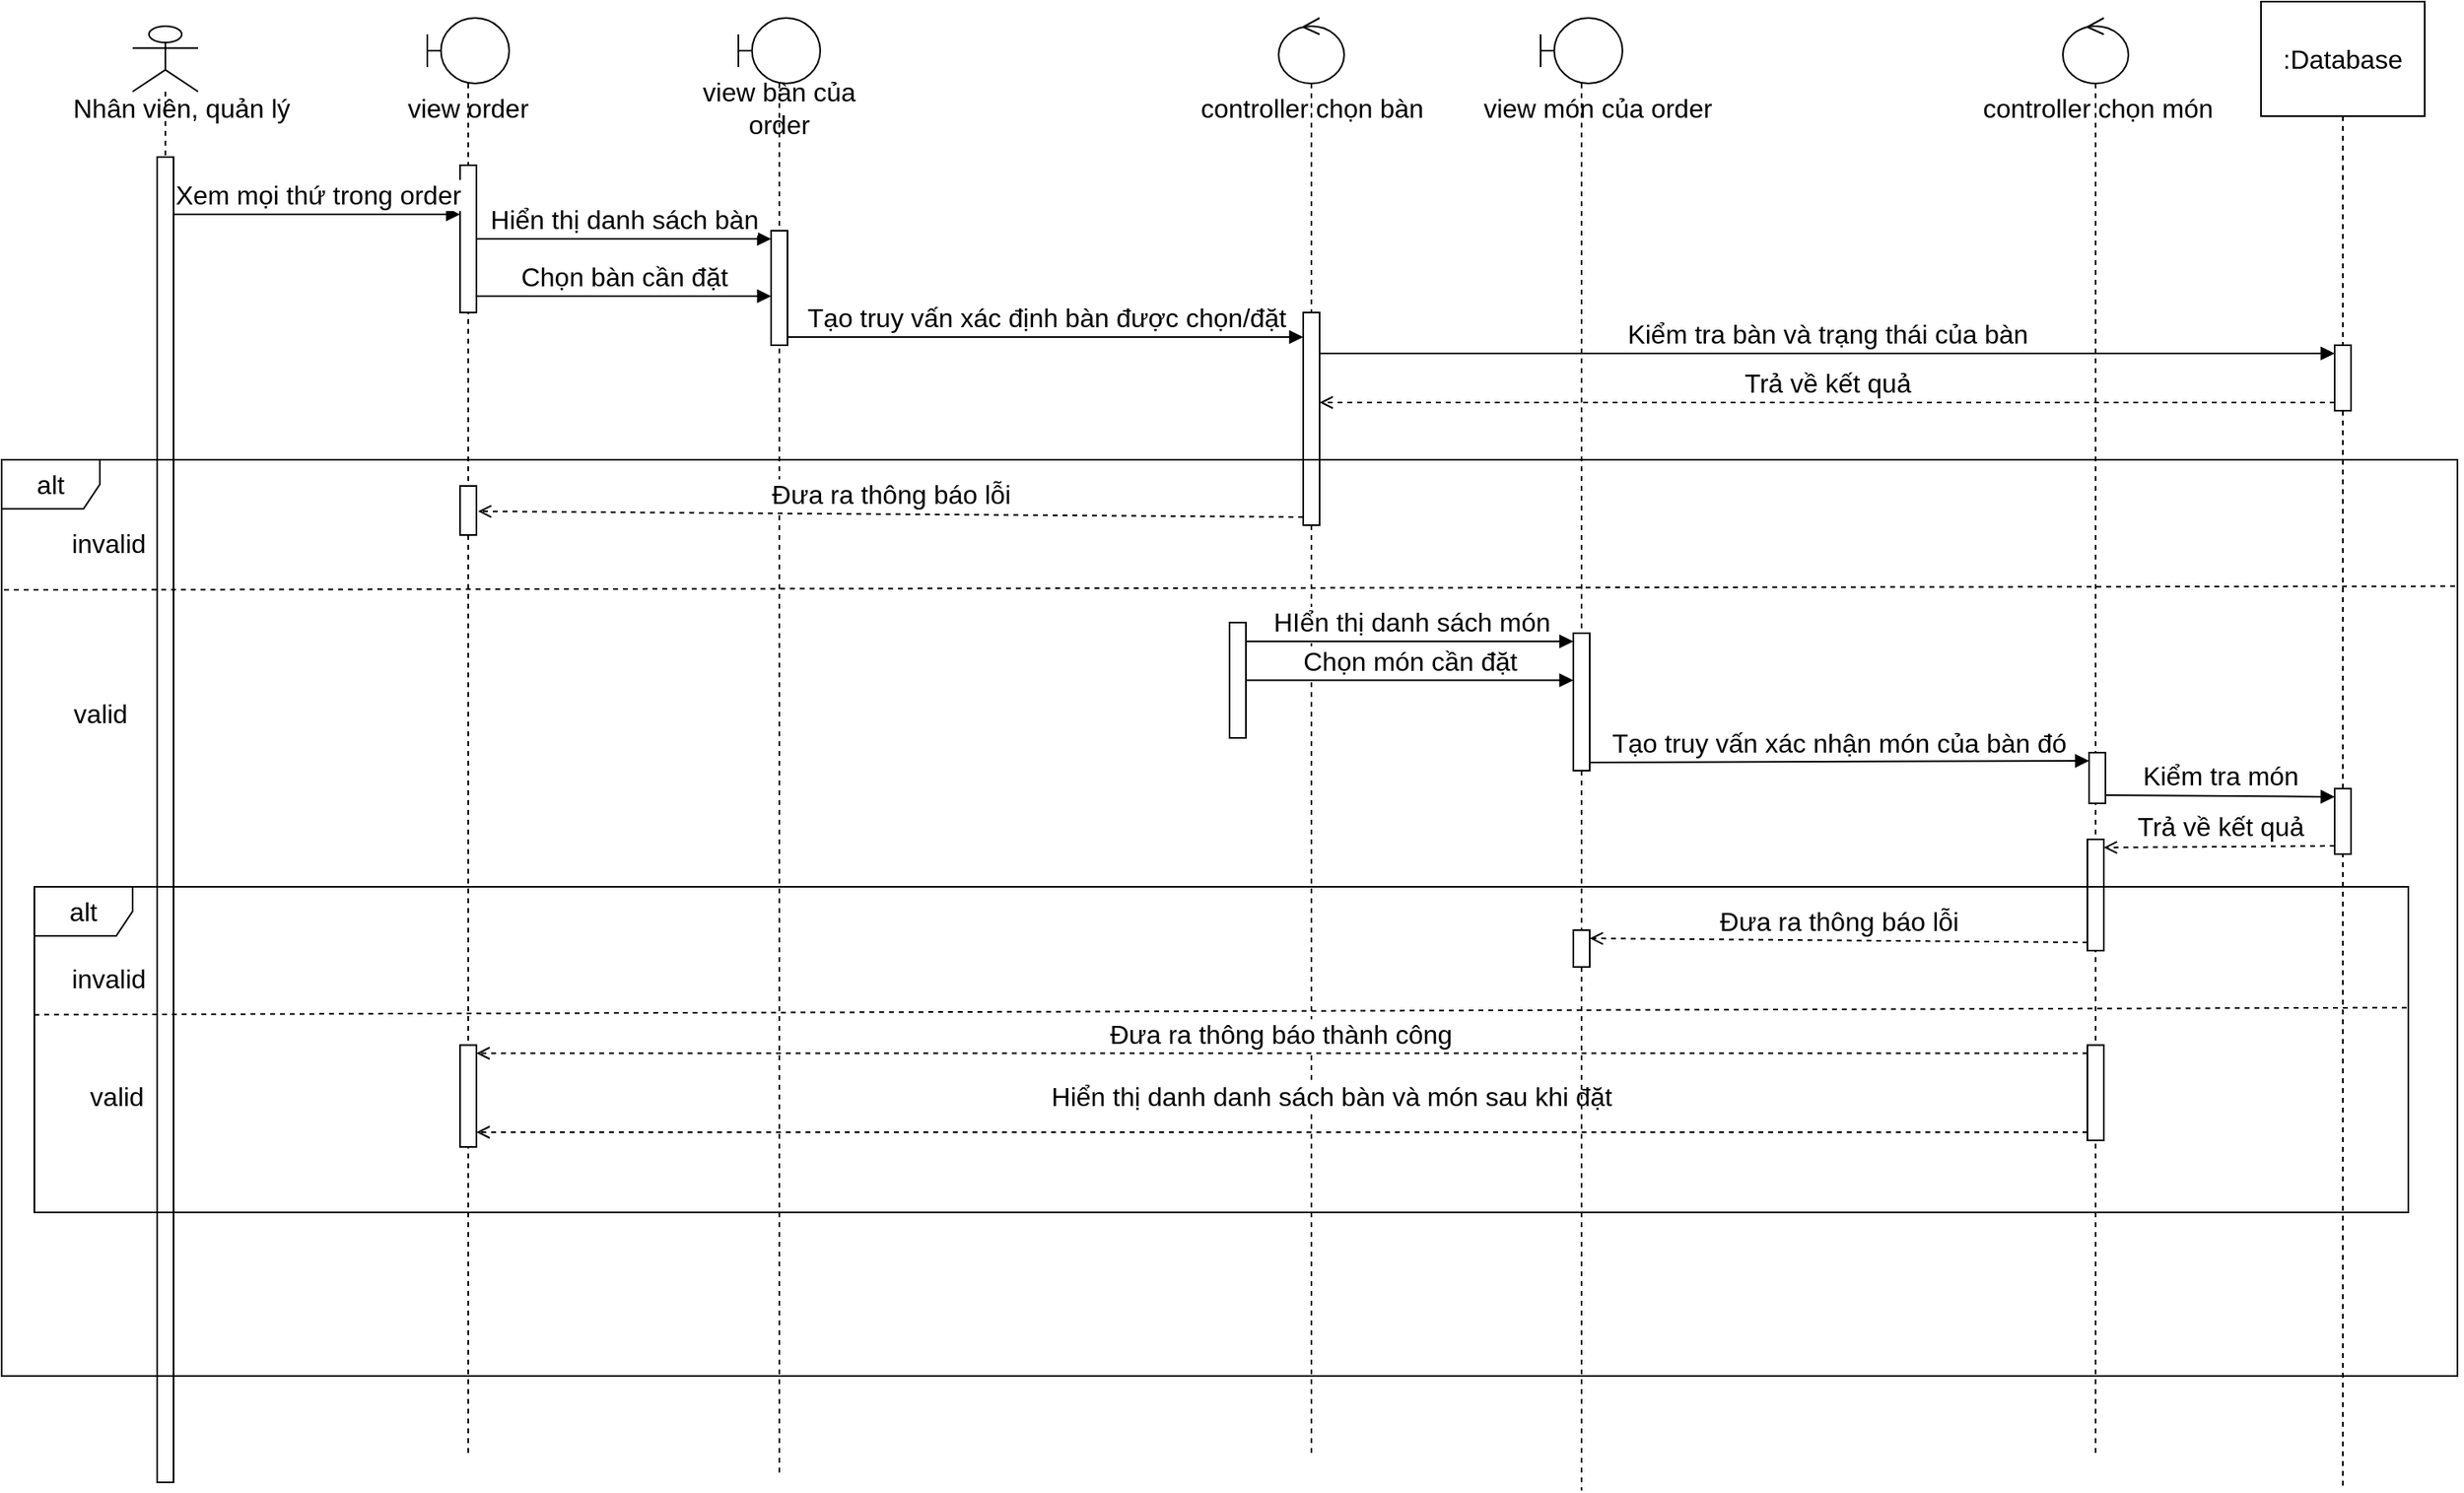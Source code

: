 <mxfile version="22.1.11" type="device" pages="2">
  <diagram name="seq_Quan_Ly_Order" id="Oookx-GotJW0oljgRS5G">
    <mxGraphModel dx="1532" dy="908" grid="1" gridSize="10" guides="1" tooltips="1" connect="1" arrows="1" fold="1" page="1" pageScale="1" pageWidth="827" pageHeight="1169" math="0" shadow="0">
      <root>
        <mxCell id="0" />
        <mxCell id="1" parent="0" />
        <mxCell id="pY9TIWamBwWIattr42y_-1" value="" style="shape=umlLifeline;perimeter=lifelinePerimeter;whiteSpace=wrap;html=1;container=1;dropTarget=0;collapsible=0;recursiveResize=0;outlineConnect=0;portConstraint=eastwest;newEdgeStyle={&quot;curved&quot;:0,&quot;rounded&quot;:0};participant=umlActor;fontSize=16;" parent="1" vertex="1">
          <mxGeometry x="120" y="95" width="40" height="890" as="geometry" />
        </mxCell>
        <mxCell id="pY9TIWamBwWIattr42y_-2" value="" style="html=1;points=[[0,0,0,0,5],[0,1,0,0,-5],[1,0,0,0,5],[1,1,0,0,-5]];perimeter=orthogonalPerimeter;outlineConnect=0;targetShapes=umlLifeline;portConstraint=eastwest;newEdgeStyle={&quot;curved&quot;:0,&quot;rounded&quot;:0};fontSize=16;" parent="pY9TIWamBwWIattr42y_-1" vertex="1">
          <mxGeometry x="15" y="80" width="10" height="810" as="geometry" />
        </mxCell>
        <mxCell id="pY9TIWamBwWIattr42y_-3" value="" style="shape=umlLifeline;perimeter=lifelinePerimeter;whiteSpace=wrap;html=1;container=1;dropTarget=0;collapsible=0;recursiveResize=0;outlineConnect=0;portConstraint=eastwest;newEdgeStyle={&quot;curved&quot;:0,&quot;rounded&quot;:0};participant=umlBoundary;fontSize=16;" parent="1" vertex="1">
          <mxGeometry x="300" y="90" width="50" height="880" as="geometry" />
        </mxCell>
        <mxCell id="pY9TIWamBwWIattr42y_-4" value="" style="html=1;points=[[0,0,0,0,5],[0,1,0,0,-5],[1,0,0,0,5],[1,1,0,0,-5]];perimeter=orthogonalPerimeter;outlineConnect=0;targetShapes=umlLifeline;portConstraint=eastwest;newEdgeStyle={&quot;curved&quot;:0,&quot;rounded&quot;:0};fontSize=16;" parent="pY9TIWamBwWIattr42y_-3" vertex="1">
          <mxGeometry x="20" y="90" width="10" height="90" as="geometry" />
        </mxCell>
        <mxCell id="pY9TIWamBwWIattr42y_-5" value="Nhân viên, quản lý" style="text;html=1;strokeColor=none;fillColor=none;align=center;verticalAlign=middle;whiteSpace=wrap;rounded=0;fontSize=16;" parent="1" vertex="1">
          <mxGeometry x="80" y="130" width="140" height="30" as="geometry" />
        </mxCell>
        <mxCell id="pY9TIWamBwWIattr42y_-6" value="view order" style="text;html=1;strokeColor=none;fillColor=none;align=center;verticalAlign=middle;whiteSpace=wrap;rounded=0;fontSize=16;" parent="1" vertex="1">
          <mxGeometry x="280" y="130" width="90" height="30" as="geometry" />
        </mxCell>
        <mxCell id="pY9TIWamBwWIattr42y_-7" value="" style="shape=umlLifeline;perimeter=lifelinePerimeter;whiteSpace=wrap;html=1;container=1;dropTarget=0;collapsible=0;recursiveResize=0;outlineConnect=0;portConstraint=eastwest;newEdgeStyle={&quot;curved&quot;:0,&quot;rounded&quot;:0};participant=umlBoundary;fontSize=16;" parent="1" vertex="1">
          <mxGeometry x="490" y="90" width="50" height="890" as="geometry" />
        </mxCell>
        <mxCell id="pY9TIWamBwWIattr42y_-8" value="" style="html=1;points=[[0,0,0,0,5],[0,1,0,0,-5],[1,0,0,0,5],[1,1,0,0,-5]];perimeter=orthogonalPerimeter;outlineConnect=0;targetShapes=umlLifeline;portConstraint=eastwest;newEdgeStyle={&quot;curved&quot;:0,&quot;rounded&quot;:0};fontSize=16;" parent="pY9TIWamBwWIattr42y_-7" vertex="1">
          <mxGeometry x="20" y="130" width="10" height="70" as="geometry" />
        </mxCell>
        <mxCell id="pY9TIWamBwWIattr42y_-9" value="view bàn của order" style="text;html=1;strokeColor=none;fillColor=none;align=center;verticalAlign=middle;whiteSpace=wrap;rounded=0;fontSize=16;" parent="1" vertex="1">
          <mxGeometry x="460" y="130" width="110" height="30" as="geometry" />
        </mxCell>
        <mxCell id="pY9TIWamBwWIattr42y_-10" value="Xem mọi thứ trong order" style="html=1;verticalAlign=bottom;endArrow=block;curved=0;rounded=0;fontSize=16;" parent="1" target="pY9TIWamBwWIattr42y_-4" edge="1" source="pY9TIWamBwWIattr42y_-2">
          <mxGeometry width="80" relative="1" as="geometry">
            <mxPoint x="185" y="210" as="sourcePoint" />
            <mxPoint x="320" y="210" as="targetPoint" />
            <Array as="points">
              <mxPoint x="240" y="210" />
            </Array>
          </mxGeometry>
        </mxCell>
        <mxCell id="pY9TIWamBwWIattr42y_-12" value="Hiển thị danh sách bàn" style="html=1;verticalAlign=bottom;endArrow=block;curved=0;rounded=0;entryX=0;entryY=0;entryDx=0;entryDy=5;entryPerimeter=0;fontSize=16;" parent="1" source="pY9TIWamBwWIattr42y_-4" target="pY9TIWamBwWIattr42y_-8" edge="1">
          <mxGeometry width="80" relative="1" as="geometry">
            <mxPoint x="350" y="272" as="sourcePoint" />
            <mxPoint x="490" y="200" as="targetPoint" />
          </mxGeometry>
        </mxCell>
        <mxCell id="pY9TIWamBwWIattr42y_-13" value="Chọn bàn cần đặt" style="html=1;verticalAlign=bottom;endArrow=block;curved=0;rounded=0;fontSize=16;" parent="1" target="pY9TIWamBwWIattr42y_-8" edge="1">
          <mxGeometry width="80" relative="1" as="geometry">
            <mxPoint x="330" y="260" as="sourcePoint" />
            <mxPoint x="530" y="260" as="targetPoint" />
          </mxGeometry>
        </mxCell>
        <mxCell id="pY9TIWamBwWIattr42y_-14" value=":Database&lt;br style=&quot;font-size: 16px;&quot;&gt;" style="shape=umlLifeline;perimeter=lifelinePerimeter;whiteSpace=wrap;html=1;container=1;dropTarget=0;collapsible=0;recursiveResize=0;outlineConnect=0;portConstraint=eastwest;newEdgeStyle={&quot;curved&quot;:0,&quot;rounded&quot;:0};size=70;fontSize=16;" parent="1" vertex="1">
          <mxGeometry x="1420" y="80" width="100" height="910" as="geometry" />
        </mxCell>
        <mxCell id="pY9TIWamBwWIattr42y_-15" value="" style="html=1;points=[[0,0,0,0,5],[0,1,0,0,-5],[1,0,0,0,5],[1,1,0,0,-5]];perimeter=orthogonalPerimeter;outlineConnect=0;targetShapes=umlLifeline;portConstraint=eastwest;newEdgeStyle={&quot;curved&quot;:0,&quot;rounded&quot;:0};fontSize=16;" parent="pY9TIWamBwWIattr42y_-14" vertex="1">
          <mxGeometry x="45" y="481" width="10" height="40" as="geometry" />
        </mxCell>
        <mxCell id="r9vm-ozee4wDa1cbDHnA-6" value="" style="html=1;points=[[0,0,0,0,5],[0,1,0,0,-5],[1,0,0,0,5],[1,1,0,0,-5]];perimeter=orthogonalPerimeter;outlineConnect=0;targetShapes=umlLifeline;portConstraint=eastwest;newEdgeStyle={&quot;curved&quot;:0,&quot;rounded&quot;:0};fontSize=16;" parent="pY9TIWamBwWIattr42y_-14" vertex="1">
          <mxGeometry x="45" y="210" width="10" height="40" as="geometry" />
        </mxCell>
        <mxCell id="pY9TIWamBwWIattr42y_-16" value="" style="shape=umlLifeline;perimeter=lifelinePerimeter;whiteSpace=wrap;html=1;container=1;dropTarget=0;collapsible=0;recursiveResize=0;outlineConnect=0;portConstraint=eastwest;newEdgeStyle={&quot;curved&quot;:0,&quot;rounded&quot;:0};participant=umlControl;fontSize=16;" parent="1" vertex="1">
          <mxGeometry x="820" y="90" width="40" height="880" as="geometry" />
        </mxCell>
        <mxCell id="pY9TIWamBwWIattr42y_-17" value="" style="html=1;points=[[0,0,0,0,5],[0,1,0,0,-5],[1,0,0,0,5],[1,1,0,0,-5]];perimeter=orthogonalPerimeter;outlineConnect=0;targetShapes=umlLifeline;portConstraint=eastwest;newEdgeStyle={&quot;curved&quot;:0,&quot;rounded&quot;:0};fontSize=16;" parent="pY9TIWamBwWIattr42y_-16" vertex="1">
          <mxGeometry x="15" y="180" width="10" height="130" as="geometry" />
        </mxCell>
        <mxCell id="pY9TIWamBwWIattr42y_-18" value="controller chọn bàn" style="text;html=1;align=center;verticalAlign=middle;resizable=0;points=[];autosize=1;strokeColor=none;fillColor=none;fontSize=16;" parent="1" vertex="1">
          <mxGeometry x="760" y="130" width="160" height="30" as="geometry" />
        </mxCell>
        <mxCell id="pY9TIWamBwWIattr42y_-20" value="Tạo truy vấn xác định bàn được chọn/đặt" style="html=1;verticalAlign=bottom;endArrow=block;curved=0;rounded=0;exitX=1;exitY=1;exitDx=0;exitDy=-5;exitPerimeter=0;fontSize=16;" parent="1" source="pY9TIWamBwWIattr42y_-8" target="pY9TIWamBwWIattr42y_-17" edge="1">
          <mxGeometry width="80" relative="1" as="geometry">
            <mxPoint x="580" y="340" as="sourcePoint" />
            <mxPoint x="680" y="315" as="targetPoint" />
          </mxGeometry>
        </mxCell>
        <mxCell id="pY9TIWamBwWIattr42y_-24" value="alt" style="shape=umlFrame;whiteSpace=wrap;html=1;pointerEvents=0;fontSize=16;" parent="1" vertex="1">
          <mxGeometry x="40" y="360" width="1500" height="560" as="geometry" />
        </mxCell>
        <mxCell id="pY9TIWamBwWIattr42y_-25" value="" style="endArrow=none;dashed=1;html=1;rounded=0;entryX=1.001;entryY=0.138;entryDx=0;entryDy=0;entryPerimeter=0;exitX=0.001;exitY=0.142;exitDx=0;exitDy=0;exitPerimeter=0;fontSize=16;" parent="1" source="pY9TIWamBwWIattr42y_-24" target="pY9TIWamBwWIattr42y_-24" edge="1">
          <mxGeometry width="50" height="50" relative="1" as="geometry">
            <mxPoint x="30" y="610" as="sourcePoint" />
            <mxPoint x="1027.96" y="604.8" as="targetPoint" />
            <Array as="points" />
          </mxGeometry>
        </mxCell>
        <mxCell id="pY9TIWamBwWIattr42y_-26" value="invalid" style="text;html=1;align=center;verticalAlign=middle;resizable=0;points=[];autosize=1;strokeColor=none;fillColor=none;fontSize=16;" parent="1" vertex="1">
          <mxGeometry x="70" y="396" width="70" height="30" as="geometry" />
        </mxCell>
        <mxCell id="pY9TIWamBwWIattr42y_-27" value="valid" style="text;html=1;align=center;verticalAlign=middle;resizable=0;points=[];autosize=1;strokeColor=none;fillColor=none;fontSize=16;" parent="1" vertex="1">
          <mxGeometry x="70" y="500" width="60" height="30" as="geometry" />
        </mxCell>
        <mxCell id="pY9TIWamBwWIattr42y_-30" value="" style="html=1;points=[[0,0,0,0,5],[0,1,0,0,-5],[1,0,0,0,5],[1,1,0,0,-5]];perimeter=orthogonalPerimeter;outlineConnect=0;targetShapes=umlLifeline;portConstraint=eastwest;newEdgeStyle={&quot;curved&quot;:0,&quot;rounded&quot;:0};fontSize=16;" parent="1" vertex="1">
          <mxGeometry x="320" y="717.75" width="10" height="62.25" as="geometry" />
        </mxCell>
        <mxCell id="pY9TIWamBwWIattr42y_-31" value="Đưa ra thông báo thành công" style="html=1;verticalAlign=bottom;startArrow=none;startFill=0;endArrow=open;startSize=8;rounded=0;dashed=1;endFill=0;entryX=1;entryY=0;entryDx=0;entryDy=5;entryPerimeter=0;fontSize=16;" parent="1" source="r9vm-ozee4wDa1cbDHnA-20" target="pY9TIWamBwWIattr42y_-30" edge="1">
          <mxGeometry x="0.002" width="60" relative="1" as="geometry">
            <mxPoint x="1109" y="734.63" as="sourcePoint" />
            <mxPoint x="250" y="730.88" as="targetPoint" />
            <mxPoint as="offset" />
          </mxGeometry>
        </mxCell>
        <mxCell id="pY9TIWamBwWIattr42y_-32" value="Hiển thị danh danh sách bàn và món sau khi đặt" style="html=1;verticalAlign=bottom;startArrow=none;startFill=0;endArrow=open;startSize=8;rounded=0;dashed=1;endFill=0;exitX=0;exitY=1;exitDx=0;exitDy=-5;exitPerimeter=0;fontSize=16;" parent="1" source="r9vm-ozee4wDa1cbDHnA-20" target="pY9TIWamBwWIattr42y_-30" edge="1">
          <mxGeometry x="-0.06" y="-10" width="60" relative="1" as="geometry">
            <mxPoint x="754" y="808" as="sourcePoint" />
            <mxPoint x="364" y="808.0" as="targetPoint" />
            <mxPoint as="offset" />
          </mxGeometry>
        </mxCell>
        <mxCell id="pY9TIWamBwWIattr42y_-34" value="" style="html=1;points=[[0,0,0,0,5],[0,1,0,0,-5],[1,0,0,0,5],[1,1,0,0,-5]];perimeter=orthogonalPerimeter;outlineConnect=0;targetShapes=umlLifeline;portConstraint=eastwest;newEdgeStyle={&quot;curved&quot;:0,&quot;rounded&quot;:0};fontSize=16;" parent="1" vertex="1">
          <mxGeometry x="790" y="459.5" width="10" height="70.5" as="geometry" />
        </mxCell>
        <mxCell id="pY9TIWamBwWIattr42y_-35" value="" style="shape=umlLifeline;perimeter=lifelinePerimeter;whiteSpace=wrap;html=1;container=1;dropTarget=0;collapsible=0;recursiveResize=0;outlineConnect=0;portConstraint=eastwest;newEdgeStyle={&quot;curved&quot;:0,&quot;rounded&quot;:0};participant=umlBoundary;fontSize=16;" parent="1" vertex="1">
          <mxGeometry x="980" y="90" width="50" height="900" as="geometry" />
        </mxCell>
        <mxCell id="pY9TIWamBwWIattr42y_-36" value="" style="html=1;points=[[0,0,0,0,5],[0,1,0,0,-5],[1,0,0,0,5],[1,1,0,0,-5]];perimeter=orthogonalPerimeter;outlineConnect=0;targetShapes=umlLifeline;portConstraint=eastwest;newEdgeStyle={&quot;curved&quot;:0,&quot;rounded&quot;:0};fontSize=16;" parent="pY9TIWamBwWIattr42y_-35" vertex="1">
          <mxGeometry x="20" y="376" width="10" height="84" as="geometry" />
        </mxCell>
        <mxCell id="r9vm-ozee4wDa1cbDHnA-16" value="" style="html=1;points=[[0,0,0,0,5],[0,1,0,0,-5],[1,0,0,0,5],[1,1,0,0,-5]];perimeter=orthogonalPerimeter;outlineConnect=0;targetShapes=umlLifeline;portConstraint=eastwest;newEdgeStyle={&quot;curved&quot;:0,&quot;rounded&quot;:0};fontSize=16;" parent="pY9TIWamBwWIattr42y_-35" vertex="1">
          <mxGeometry x="20" y="557.5" width="10" height="22.5" as="geometry" />
        </mxCell>
        <mxCell id="pY9TIWamBwWIattr42y_-37" value="view món của order" style="text;html=1;strokeColor=none;fillColor=none;align=center;verticalAlign=middle;whiteSpace=wrap;rounded=0;fontSize=16;" parent="1" vertex="1">
          <mxGeometry x="940" y="130" width="150" height="30" as="geometry" />
        </mxCell>
        <mxCell id="pY9TIWamBwWIattr42y_-38" value="" style="shape=umlLifeline;perimeter=lifelinePerimeter;whiteSpace=wrap;html=1;container=1;dropTarget=0;collapsible=0;recursiveResize=0;outlineConnect=0;portConstraint=eastwest;newEdgeStyle={&quot;curved&quot;:0,&quot;rounded&quot;:0};participant=umlControl;fontSize=16;" parent="1" vertex="1">
          <mxGeometry x="1299" y="90" width="40" height="880" as="geometry" />
        </mxCell>
        <mxCell id="pY9TIWamBwWIattr42y_-39" value="" style="html=1;points=[[0,0,0,0,5],[0,1,0,0,-5],[1,0,0,0,5],[1,1,0,0,-5]];perimeter=orthogonalPerimeter;outlineConnect=0;targetShapes=umlLifeline;portConstraint=eastwest;newEdgeStyle={&quot;curved&quot;:0,&quot;rounded&quot;:0};fontSize=16;" parent="pY9TIWamBwWIattr42y_-38" vertex="1">
          <mxGeometry x="16" y="449" width="10" height="31" as="geometry" />
        </mxCell>
        <mxCell id="r9vm-ozee4wDa1cbDHnA-14" value="" style="html=1;points=[[0,0,0,0,5],[0,1,0,0,-5],[1,0,0,0,5],[1,1,0,0,-5]];perimeter=orthogonalPerimeter;outlineConnect=0;targetShapes=umlLifeline;portConstraint=eastwest;newEdgeStyle={&quot;curved&quot;:0,&quot;rounded&quot;:0};fontSize=16;" parent="pY9TIWamBwWIattr42y_-38" vertex="1">
          <mxGeometry x="15" y="502" width="10" height="68" as="geometry" />
        </mxCell>
        <mxCell id="pY9TIWamBwWIattr42y_-40" value="controller chọn món" style="text;html=1;align=center;verticalAlign=middle;resizable=0;points=[];autosize=1;strokeColor=none;fillColor=none;fontSize=16;" parent="1" vertex="1">
          <mxGeometry x="1240" y="130" width="160" height="30" as="geometry" />
        </mxCell>
        <mxCell id="r9vm-ozee4wDa1cbDHnA-1" value="HIển thị danh sách món" style="html=1;verticalAlign=bottom;endArrow=block;curved=0;rounded=0;entryX=0;entryY=0;entryDx=0;entryDy=5;entryPerimeter=0;fontSize=16;" parent="1" source="pY9TIWamBwWIattr42y_-34" target="pY9TIWamBwWIattr42y_-36" edge="1">
          <mxGeometry x="0.005" width="80" relative="1" as="geometry">
            <mxPoint x="746" y="499" as="sourcePoint" />
            <mxPoint x="960" y="499" as="targetPoint" />
            <mxPoint as="offset" />
          </mxGeometry>
        </mxCell>
        <mxCell id="r9vm-ozee4wDa1cbDHnA-2" value="Chọn món cần đặt" style="html=1;verticalAlign=bottom;endArrow=block;curved=0;rounded=0;fontSize=16;" parent="1" edge="1" target="pY9TIWamBwWIattr42y_-36" source="pY9TIWamBwWIattr42y_-34">
          <mxGeometry width="80" relative="1" as="geometry">
            <mxPoint x="750" y="513" as="sourcePoint" />
            <mxPoint x="960" y="513" as="targetPoint" />
          </mxGeometry>
        </mxCell>
        <mxCell id="r9vm-ozee4wDa1cbDHnA-3" value="Tạo truy vấn xác nhận món của bàn đó" style="html=1;verticalAlign=bottom;endArrow=block;curved=0;rounded=0;exitX=1;exitY=1;exitDx=0;exitDy=-5;exitPerimeter=0;entryX=0;entryY=0;entryDx=0;entryDy=5;entryPerimeter=0;fontSize=16;" parent="1" source="pY9TIWamBwWIattr42y_-36" target="pY9TIWamBwWIattr42y_-39" edge="1">
          <mxGeometry width="80" relative="1" as="geometry">
            <mxPoint x="970" y="491" as="sourcePoint" />
            <mxPoint x="1090" y="220" as="targetPoint" />
          </mxGeometry>
        </mxCell>
        <mxCell id="r9vm-ozee4wDa1cbDHnA-4" value="Kiểm tra món" style="html=1;verticalAlign=bottom;endArrow=block;curved=0;rounded=0;exitX=1;exitY=1;exitDx=0;exitDy=-5;exitPerimeter=0;entryX=0;entryY=0;entryDx=0;entryDy=5;entryPerimeter=0;fontSize=16;" parent="1" source="pY9TIWamBwWIattr42y_-39" target="pY9TIWamBwWIattr42y_-15" edge="1">
          <mxGeometry width="80" relative="1" as="geometry">
            <mxPoint x="1230" y="580.5" as="sourcePoint" />
            <mxPoint x="1499" y="508.5" as="targetPoint" />
          </mxGeometry>
        </mxCell>
        <mxCell id="r9vm-ozee4wDa1cbDHnA-5" value="Đưa ra thông báo lỗi" style="html=1;verticalAlign=bottom;startArrow=none;startFill=0;endArrow=open;startSize=8;rounded=0;dashed=1;endFill=0;entryX=1;entryY=0;entryDx=0;entryDy=5;entryPerimeter=0;exitX=0;exitY=1;exitDx=0;exitDy=-5;exitPerimeter=0;fontSize=16;" parent="1" source="r9vm-ozee4wDa1cbDHnA-14" target="r9vm-ozee4wDa1cbDHnA-16" edge="1">
          <mxGeometry x="0.002" width="60" relative="1" as="geometry">
            <mxPoint x="1405" y="695.75" as="sourcePoint" />
            <mxPoint x="910" y="704.25" as="targetPoint" />
            <mxPoint as="offset" />
          </mxGeometry>
        </mxCell>
        <mxCell id="r9vm-ozee4wDa1cbDHnA-7" value="Kiểm tra bàn và trạng thái của bàn" style="html=1;verticalAlign=bottom;endArrow=block;curved=0;rounded=0;entryX=0;entryY=0;entryDx=0;entryDy=5;entryPerimeter=0;fontSize=16;" parent="1" source="pY9TIWamBwWIattr42y_-17" target="r9vm-ozee4wDa1cbDHnA-6" edge="1">
          <mxGeometry width="80" relative="1" as="geometry">
            <mxPoint x="1205" y="448" as="sourcePoint" />
            <mxPoint x="1425" y="448" as="targetPoint" />
          </mxGeometry>
        </mxCell>
        <mxCell id="r9vm-ozee4wDa1cbDHnA-8" value="Trả về kết quả" style="html=1;verticalAlign=bottom;startArrow=none;startFill=0;endArrow=open;startSize=8;rounded=0;dashed=1;endFill=0;exitX=0;exitY=1;exitDx=0;exitDy=-5;exitPerimeter=0;fontSize=16;" parent="1" source="r9vm-ozee4wDa1cbDHnA-6" target="pY9TIWamBwWIattr42y_-17" edge="1">
          <mxGeometry x="0.002" width="60" relative="1" as="geometry">
            <mxPoint x="1355" y="331.5" as="sourcePoint" />
            <mxPoint x="910" y="330" as="targetPoint" />
            <mxPoint as="offset" />
          </mxGeometry>
        </mxCell>
        <mxCell id="r9vm-ozee4wDa1cbDHnA-9" value="" style="html=1;points=[[0,0,0,0,5],[0,1,0,0,-5],[1,0,0,0,5],[1,1,0,0,-5]];perimeter=orthogonalPerimeter;outlineConnect=0;targetShapes=umlLifeline;portConstraint=eastwest;newEdgeStyle={&quot;curved&quot;:0,&quot;rounded&quot;:0};fontSize=16;" parent="1" vertex="1">
          <mxGeometry x="320" y="376" width="10" height="30" as="geometry" />
        </mxCell>
        <mxCell id="r9vm-ozee4wDa1cbDHnA-12" value="Đưa ra thông báo lỗi" style="html=1;verticalAlign=bottom;startArrow=none;startFill=0;endArrow=open;startSize=8;rounded=0;dashed=1;endFill=0;exitX=0;exitY=1;exitDx=0;exitDy=-5;exitPerimeter=0;entryX=1.1;entryY=0.517;entryDx=0;entryDy=0;entryPerimeter=0;fontSize=16;" parent="1" source="pY9TIWamBwWIattr42y_-17" target="r9vm-ozee4wDa1cbDHnA-9" edge="1">
          <mxGeometry x="0.002" width="60" relative="1" as="geometry">
            <mxPoint x="1425" y="345" as="sourcePoint" />
            <mxPoint x="756" y="345" as="targetPoint" />
            <mxPoint as="offset" />
          </mxGeometry>
        </mxCell>
        <mxCell id="r9vm-ozee4wDa1cbDHnA-13" value="Trả về kết quả" style="html=1;verticalAlign=bottom;startArrow=none;startFill=0;endArrow=open;startSize=8;rounded=0;dashed=1;endFill=0;exitX=0;exitY=1;exitDx=0;exitDy=-5;exitPerimeter=0;entryX=1;entryY=0;entryDx=0;entryDy=5;entryPerimeter=0;fontSize=16;" parent="1" source="pY9TIWamBwWIattr42y_-15" target="r9vm-ozee4wDa1cbDHnA-14" edge="1">
          <mxGeometry x="0.002" width="60" relative="1" as="geometry">
            <mxPoint x="1475" y="335" as="sourcePoint" />
            <mxPoint x="756" y="335" as="targetPoint" />
            <mxPoint as="offset" />
          </mxGeometry>
        </mxCell>
        <mxCell id="r9vm-ozee4wDa1cbDHnA-15" value="alt" style="shape=umlFrame;whiteSpace=wrap;html=1;pointerEvents=0;fontSize=16;" parent="1" vertex="1">
          <mxGeometry x="60" y="621" width="1450" height="199" as="geometry" />
        </mxCell>
        <mxCell id="r9vm-ozee4wDa1cbDHnA-17" value="" style="endArrow=none;dashed=1;html=1;rounded=0;entryX=1;entryY=0.371;entryDx=0;entryDy=0;entryPerimeter=0;exitX=0;exitY=0.393;exitDx=0;exitDy=0;exitPerimeter=0;fontSize=16;" parent="1" source="r9vm-ozee4wDa1cbDHnA-15" target="r9vm-ozee4wDa1cbDHnA-15" edge="1">
          <mxGeometry width="50" height="50" relative="1" as="geometry">
            <mxPoint x="81" y="450" as="sourcePoint" />
            <mxPoint x="1551" y="447" as="targetPoint" />
            <Array as="points" />
          </mxGeometry>
        </mxCell>
        <mxCell id="r9vm-ozee4wDa1cbDHnA-18" value="invalid" style="text;html=1;align=center;verticalAlign=middle;resizable=0;points=[];autosize=1;strokeColor=none;fillColor=none;fontSize=16;" parent="1" vertex="1">
          <mxGeometry x="70" y="662" width="70" height="30" as="geometry" />
        </mxCell>
        <mxCell id="r9vm-ozee4wDa1cbDHnA-19" value="valid" style="text;html=1;align=center;verticalAlign=middle;resizable=0;points=[];autosize=1;strokeColor=none;fillColor=none;fontSize=16;" parent="1" vertex="1">
          <mxGeometry x="80" y="733.87" width="60" height="30" as="geometry" />
        </mxCell>
        <mxCell id="r9vm-ozee4wDa1cbDHnA-20" value="" style="html=1;points=[[0,0,0,0,5],[0,1,0,0,-5],[1,0,0,0,5],[1,1,0,0,-5]];perimeter=orthogonalPerimeter;outlineConnect=0;targetShapes=umlLifeline;portConstraint=eastwest;newEdgeStyle={&quot;curved&quot;:0,&quot;rounded&quot;:0};fontSize=16;" parent="1" vertex="1">
          <mxGeometry x="1314" y="717.75" width="10" height="58.25" as="geometry" />
        </mxCell>
      </root>
    </mxGraphModel>
  </diagram>
  <diagram id="PQjSgG7Vfv22yy6LzEw7" name="seq_Quan_Ly_Huy_Mon">
    <mxGraphModel dx="1811" dy="1073" grid="1" gridSize="10" guides="1" tooltips="1" connect="1" arrows="1" fold="1" page="1" pageScale="1" pageWidth="827" pageHeight="1169" math="0" shadow="0">
      <root>
        <mxCell id="0" />
        <mxCell id="1" parent="0" />
        <mxCell id="Rt1vMekK_vcTUdiVE9J9-1" value="" style="shape=umlLifeline;perimeter=lifelinePerimeter;whiteSpace=wrap;html=1;container=1;dropTarget=0;collapsible=0;recursiveResize=0;outlineConnect=0;portConstraint=eastwest;newEdgeStyle={&quot;curved&quot;:0,&quot;rounded&quot;:0};participant=umlActor;fontSize=16;" parent="1" vertex="1">
          <mxGeometry x="125" y="90" width="40" height="890" as="geometry" />
        </mxCell>
        <mxCell id="Rt1vMekK_vcTUdiVE9J9-2" value="" style="html=1;points=[[0,0,0,0,5],[0,1,0,0,-5],[1,0,0,0,5],[1,1,0,0,-5]];perimeter=orthogonalPerimeter;outlineConnect=0;targetShapes=umlLifeline;portConstraint=eastwest;newEdgeStyle={&quot;curved&quot;:0,&quot;rounded&quot;:0};fontSize=16;" parent="Rt1vMekK_vcTUdiVE9J9-1" vertex="1">
          <mxGeometry x="15" y="80" width="10" height="810" as="geometry" />
        </mxCell>
        <mxCell id="Rt1vMekK_vcTUdiVE9J9-3" value="" style="shape=umlLifeline;perimeter=lifelinePerimeter;whiteSpace=wrap;html=1;container=1;dropTarget=0;collapsible=0;recursiveResize=0;outlineConnect=0;portConstraint=eastwest;newEdgeStyle={&quot;curved&quot;:0,&quot;rounded&quot;:0};participant=umlBoundary;fontSize=16;" parent="1" vertex="1">
          <mxGeometry x="300" y="90" width="50" height="880" as="geometry" />
        </mxCell>
        <mxCell id="Rt1vMekK_vcTUdiVE9J9-4" value="" style="html=1;points=[[0,0,0,0,5],[0,1,0,0,-5],[1,0,0,0,5],[1,1,0,0,-5]];perimeter=orthogonalPerimeter;outlineConnect=0;targetShapes=umlLifeline;portConstraint=eastwest;newEdgeStyle={&quot;curved&quot;:0,&quot;rounded&quot;:0};fontSize=16;" parent="Rt1vMekK_vcTUdiVE9J9-3" vertex="1">
          <mxGeometry x="20" y="90" width="10" height="90" as="geometry" />
        </mxCell>
        <mxCell id="Rt1vMekK_vcTUdiVE9J9-5" value="Nhân viên, quản lý" style="text;html=1;strokeColor=none;fillColor=none;align=center;verticalAlign=middle;whiteSpace=wrap;rounded=0;fontSize=16;" parent="1" vertex="1">
          <mxGeometry x="95" y="130" width="110" height="30" as="geometry" />
        </mxCell>
        <mxCell id="Rt1vMekK_vcTUdiVE9J9-6" value="view order" style="text;html=1;strokeColor=none;fillColor=none;align=center;verticalAlign=middle;whiteSpace=wrap;rounded=0;fontSize=16;" parent="1" vertex="1">
          <mxGeometry x="280" y="130" width="90" height="30" as="geometry" />
        </mxCell>
        <mxCell id="Rt1vMekK_vcTUdiVE9J9-7" value="" style="shape=umlLifeline;perimeter=lifelinePerimeter;whiteSpace=wrap;html=1;container=1;dropTarget=0;collapsible=0;recursiveResize=0;outlineConnect=0;portConstraint=eastwest;newEdgeStyle={&quot;curved&quot;:0,&quot;rounded&quot;:0};participant=umlBoundary;fontSize=16;" parent="1" vertex="1">
          <mxGeometry x="490" y="90" width="50" height="890" as="geometry" />
        </mxCell>
        <mxCell id="Rt1vMekK_vcTUdiVE9J9-8" value="" style="html=1;points=[[0,0,0,0,5],[0,1,0,0,-5],[1,0,0,0,5],[1,1,0,0,-5]];perimeter=orthogonalPerimeter;outlineConnect=0;targetShapes=umlLifeline;portConstraint=eastwest;newEdgeStyle={&quot;curved&quot;:0,&quot;rounded&quot;:0};fontSize=16;" parent="Rt1vMekK_vcTUdiVE9J9-7" vertex="1">
          <mxGeometry x="20" y="130" width="10" height="70" as="geometry" />
        </mxCell>
        <mxCell id="Rt1vMekK_vcTUdiVE9J9-9" value="view bàn của order" style="text;html=1;strokeColor=none;fillColor=none;align=center;verticalAlign=middle;whiteSpace=wrap;rounded=0;fontSize=16;" parent="1" vertex="1">
          <mxGeometry x="460" y="130" width="110" height="30" as="geometry" />
        </mxCell>
        <mxCell id="Rt1vMekK_vcTUdiVE9J9-10" value="Xem mọi tứ trong order" style="html=1;verticalAlign=bottom;endArrow=block;curved=0;rounded=0;fontSize=16;" parent="1" target="Rt1vMekK_vcTUdiVE9J9-4" edge="1" source="Rt1vMekK_vcTUdiVE9J9-2">
          <mxGeometry width="80" relative="1" as="geometry">
            <mxPoint x="185" y="210" as="sourcePoint" />
            <mxPoint x="320" y="210" as="targetPoint" />
            <Array as="points">
              <mxPoint x="250" y="220" />
            </Array>
          </mxGeometry>
        </mxCell>
        <mxCell id="Rt1vMekK_vcTUdiVE9J9-11" value="Hiển thị danh sách bàn" style="html=1;verticalAlign=bottom;endArrow=block;curved=0;rounded=0;entryX=0;entryY=0;entryDx=0;entryDy=5;entryPerimeter=0;fontSize=16;" parent="1" source="Rt1vMekK_vcTUdiVE9J9-4" target="Rt1vMekK_vcTUdiVE9J9-8" edge="1">
          <mxGeometry width="80" relative="1" as="geometry">
            <mxPoint x="350" y="272" as="sourcePoint" />
            <mxPoint x="490" y="200" as="targetPoint" />
          </mxGeometry>
        </mxCell>
        <mxCell id="Rt1vMekK_vcTUdiVE9J9-12" value="Chọn bàn cần hủy món" style="html=1;verticalAlign=bottom;endArrow=block;curved=0;rounded=0;fontSize=16;" parent="1" target="Rt1vMekK_vcTUdiVE9J9-8" edge="1">
          <mxGeometry width="80" relative="1" as="geometry">
            <mxPoint x="330" y="260" as="sourcePoint" />
            <mxPoint x="530" y="260" as="targetPoint" />
          </mxGeometry>
        </mxCell>
        <mxCell id="Rt1vMekK_vcTUdiVE9J9-13" value=":Database&lt;br style=&quot;font-size: 16px;&quot;&gt;" style="shape=umlLifeline;perimeter=lifelinePerimeter;whiteSpace=wrap;html=1;container=1;dropTarget=0;collapsible=0;recursiveResize=0;outlineConnect=0;portConstraint=eastwest;newEdgeStyle={&quot;curved&quot;:0,&quot;rounded&quot;:0};size=70;fontSize=16;" parent="1" vertex="1">
          <mxGeometry x="1529" y="80" width="100" height="910" as="geometry" />
        </mxCell>
        <mxCell id="Rt1vMekK_vcTUdiVE9J9-14" value="" style="html=1;points=[[0,0,0,0,5],[0,1,0,0,-5],[1,0,0,0,5],[1,1,0,0,-5]];perimeter=orthogonalPerimeter;outlineConnect=0;targetShapes=umlLifeline;portConstraint=eastwest;newEdgeStyle={&quot;curved&quot;:0,&quot;rounded&quot;:0};fontSize=16;" parent="Rt1vMekK_vcTUdiVE9J9-13" vertex="1">
          <mxGeometry x="45" y="481" width="10" height="40" as="geometry" />
        </mxCell>
        <mxCell id="Rt1vMekK_vcTUdiVE9J9-15" value="" style="html=1;points=[[0,0,0,0,5],[0,1,0,0,-5],[1,0,0,0,5],[1,1,0,0,-5]];perimeter=orthogonalPerimeter;outlineConnect=0;targetShapes=umlLifeline;portConstraint=eastwest;newEdgeStyle={&quot;curved&quot;:0,&quot;rounded&quot;:0};fontSize=16;" parent="Rt1vMekK_vcTUdiVE9J9-13" vertex="1">
          <mxGeometry x="45" y="210" width="10" height="40" as="geometry" />
        </mxCell>
        <mxCell id="Rt1vMekK_vcTUdiVE9J9-16" value="" style="shape=umlLifeline;perimeter=lifelinePerimeter;whiteSpace=wrap;html=1;container=1;dropTarget=0;collapsible=0;recursiveResize=0;outlineConnect=0;portConstraint=eastwest;newEdgeStyle={&quot;curved&quot;:0,&quot;rounded&quot;:0};participant=umlControl;fontSize=16;" parent="1" vertex="1">
          <mxGeometry x="820" y="90" width="40" height="880" as="geometry" />
        </mxCell>
        <mxCell id="Rt1vMekK_vcTUdiVE9J9-17" value="" style="html=1;points=[[0,0,0,0,5],[0,1,0,0,-5],[1,0,0,0,5],[1,1,0,0,-5]];perimeter=orthogonalPerimeter;outlineConnect=0;targetShapes=umlLifeline;portConstraint=eastwest;newEdgeStyle={&quot;curved&quot;:0,&quot;rounded&quot;:0};fontSize=16;" parent="Rt1vMekK_vcTUdiVE9J9-16" vertex="1">
          <mxGeometry x="15" y="180" width="10" height="130" as="geometry" />
        </mxCell>
        <mxCell id="Rt1vMekK_vcTUdiVE9J9-18" value="controller chọn bàn" style="text;html=1;align=center;verticalAlign=middle;resizable=0;points=[];autosize=1;strokeColor=none;fillColor=none;fontSize=16;" parent="1" vertex="1">
          <mxGeometry x="760" y="130" width="160" height="30" as="geometry" />
        </mxCell>
        <mxCell id="Rt1vMekK_vcTUdiVE9J9-19" value="Tạo truy vấn xác định bàn được chọn/đặt" style="html=1;verticalAlign=bottom;endArrow=block;curved=0;rounded=0;exitX=1;exitY=1;exitDx=0;exitDy=-5;exitPerimeter=0;fontSize=16;" parent="1" source="Rt1vMekK_vcTUdiVE9J9-8" target="Rt1vMekK_vcTUdiVE9J9-17" edge="1">
          <mxGeometry width="80" relative="1" as="geometry">
            <mxPoint x="580" y="340" as="sourcePoint" />
            <mxPoint x="680" y="315" as="targetPoint" />
          </mxGeometry>
        </mxCell>
        <mxCell id="Rt1vMekK_vcTUdiVE9J9-20" value="alt" style="shape=umlFrame;whiteSpace=wrap;html=1;pointerEvents=0;fontSize=16;" parent="1" vertex="1">
          <mxGeometry x="30" y="360" width="1620" height="560" as="geometry" />
        </mxCell>
        <mxCell id="Rt1vMekK_vcTUdiVE9J9-21" value="" style="endArrow=none;dashed=1;html=1;rounded=0;entryX=1.001;entryY=0.138;entryDx=0;entryDy=0;entryPerimeter=0;exitX=0.001;exitY=0.142;exitDx=0;exitDy=0;exitPerimeter=0;fontSize=16;" parent="1" source="Rt1vMekK_vcTUdiVE9J9-20" target="Rt1vMekK_vcTUdiVE9J9-20" edge="1">
          <mxGeometry width="50" height="50" relative="1" as="geometry">
            <mxPoint x="30" y="610" as="sourcePoint" />
            <mxPoint x="1027.96" y="604.8" as="targetPoint" />
            <Array as="points" />
          </mxGeometry>
        </mxCell>
        <mxCell id="Rt1vMekK_vcTUdiVE9J9-22" value="invalid" style="text;html=1;align=center;verticalAlign=middle;resizable=0;points=[];autosize=1;strokeColor=none;fillColor=none;fontSize=16;" parent="1" vertex="1">
          <mxGeometry x="64" y="396" width="70" height="30" as="geometry" />
        </mxCell>
        <mxCell id="Rt1vMekK_vcTUdiVE9J9-23" value="valid" style="text;html=1;align=center;verticalAlign=middle;resizable=0;points=[];autosize=1;strokeColor=none;fillColor=none;fontSize=16;" parent="1" vertex="1">
          <mxGeometry x="69" y="500" width="60" height="30" as="geometry" />
        </mxCell>
        <mxCell id="Rt1vMekK_vcTUdiVE9J9-24" value="" style="html=1;points=[[0,0,0,0,5],[0,1,0,0,-5],[1,0,0,0,5],[1,1,0,0,-5]];perimeter=orthogonalPerimeter;outlineConnect=0;targetShapes=umlLifeline;portConstraint=eastwest;newEdgeStyle={&quot;curved&quot;:0,&quot;rounded&quot;:0};fontSize=16;" parent="1" vertex="1">
          <mxGeometry x="320" y="717.75" width="10" height="62.25" as="geometry" />
        </mxCell>
        <mxCell id="Rt1vMekK_vcTUdiVE9J9-25" value="Đưa ra thông báo thành công" style="html=1;verticalAlign=bottom;startArrow=none;startFill=0;endArrow=open;startSize=8;rounded=0;dashed=1;endFill=0;entryX=1;entryY=0;entryDx=0;entryDy=5;entryPerimeter=0;fontSize=16;" parent="1" source="Rt1vMekK_vcTUdiVE9J9-50" target="Rt1vMekK_vcTUdiVE9J9-24" edge="1">
          <mxGeometry x="0.002" width="60" relative="1" as="geometry">
            <mxPoint x="1109" y="734.63" as="sourcePoint" />
            <mxPoint x="250" y="730.88" as="targetPoint" />
            <mxPoint as="offset" />
          </mxGeometry>
        </mxCell>
        <mxCell id="Rt1vMekK_vcTUdiVE9J9-26" value="Hiển thị danh danh sách bàn và món sau khi hủy" style="html=1;verticalAlign=bottom;startArrow=none;startFill=0;endArrow=open;startSize=8;rounded=0;dashed=1;endFill=0;exitX=0;exitY=1;exitDx=0;exitDy=-5;exitPerimeter=0;fontSize=16;" parent="1" source="Rt1vMekK_vcTUdiVE9J9-50" target="Rt1vMekK_vcTUdiVE9J9-24" edge="1">
          <mxGeometry x="-0.06" y="-10" width="60" relative="1" as="geometry">
            <mxPoint x="754" y="808" as="sourcePoint" />
            <mxPoint x="364" y="808.0" as="targetPoint" />
            <mxPoint as="offset" />
          </mxGeometry>
        </mxCell>
        <mxCell id="Rt1vMekK_vcTUdiVE9J9-27" value="" style="html=1;points=[[0,0,0,0,5],[0,1,0,0,-5],[1,0,0,0,5],[1,1,0,0,-5]];perimeter=orthogonalPerimeter;outlineConnect=0;targetShapes=umlLifeline;portConstraint=eastwest;newEdgeStyle={&quot;curved&quot;:0,&quot;rounded&quot;:0};fontSize=16;" parent="1" vertex="1">
          <mxGeometry x="835" y="459.5" width="10" height="70.5" as="geometry" />
        </mxCell>
        <mxCell id="Rt1vMekK_vcTUdiVE9J9-28" value="" style="shape=umlLifeline;perimeter=lifelinePerimeter;whiteSpace=wrap;html=1;container=1;dropTarget=0;collapsible=0;recursiveResize=0;outlineConnect=0;portConstraint=eastwest;newEdgeStyle={&quot;curved&quot;:0,&quot;rounded&quot;:0};participant=umlBoundary;fontSize=16;" parent="1" vertex="1">
          <mxGeometry x="1049" y="90" width="50" height="900" as="geometry" />
        </mxCell>
        <mxCell id="Rt1vMekK_vcTUdiVE9J9-29" value="" style="html=1;points=[[0,0,0,0,5],[0,1,0,0,-5],[1,0,0,0,5],[1,1,0,0,-5]];perimeter=orthogonalPerimeter;outlineConnect=0;targetShapes=umlLifeline;portConstraint=eastwest;newEdgeStyle={&quot;curved&quot;:0,&quot;rounded&quot;:0};fontSize=16;" parent="Rt1vMekK_vcTUdiVE9J9-28" vertex="1">
          <mxGeometry x="20" y="376" width="10" height="84" as="geometry" />
        </mxCell>
        <mxCell id="Rt1vMekK_vcTUdiVE9J9-30" value="view món của order" style="text;html=1;strokeColor=none;fillColor=none;align=center;verticalAlign=middle;whiteSpace=wrap;rounded=0;fontSize=16;" parent="1" vertex="1">
          <mxGeometry x="1019" y="130" width="110" height="30" as="geometry" />
        </mxCell>
        <mxCell id="Rt1vMekK_vcTUdiVE9J9-31" value="" style="shape=umlLifeline;perimeter=lifelinePerimeter;whiteSpace=wrap;html=1;container=1;dropTarget=0;collapsible=0;recursiveResize=0;outlineConnect=0;portConstraint=eastwest;newEdgeStyle={&quot;curved&quot;:0,&quot;rounded&quot;:0};participant=umlControl;fontSize=16;" parent="1" vertex="1">
          <mxGeometry x="1385" y="90" width="40" height="880" as="geometry" />
        </mxCell>
        <mxCell id="Rt1vMekK_vcTUdiVE9J9-32" value="" style="html=1;points=[[0,0,0,0,5],[0,1,0,0,-5],[1,0,0,0,5],[1,1,0,0,-5]];perimeter=orthogonalPerimeter;outlineConnect=0;targetShapes=umlLifeline;portConstraint=eastwest;newEdgeStyle={&quot;curved&quot;:0,&quot;rounded&quot;:0};fontSize=16;" parent="Rt1vMekK_vcTUdiVE9J9-31" vertex="1">
          <mxGeometry x="16" y="449" width="10" height="31" as="geometry" />
        </mxCell>
        <mxCell id="Rt1vMekK_vcTUdiVE9J9-33" value="" style="html=1;points=[[0,0,0,0,5],[0,1,0,0,-5],[1,0,0,0,5],[1,1,0,0,-5]];perimeter=orthogonalPerimeter;outlineConnect=0;targetShapes=umlLifeline;portConstraint=eastwest;newEdgeStyle={&quot;curved&quot;:0,&quot;rounded&quot;:0};fontSize=16;" parent="Rt1vMekK_vcTUdiVE9J9-31" vertex="1">
          <mxGeometry x="15" y="502" width="10" height="68" as="geometry" />
        </mxCell>
        <mxCell id="Rt1vMekK_vcTUdiVE9J9-34" value="controller chọn món" style="text;html=1;align=center;verticalAlign=middle;resizable=0;points=[];autosize=1;strokeColor=none;fillColor=none;fontSize=16;" parent="1" vertex="1">
          <mxGeometry x="1326" y="130" width="160" height="30" as="geometry" />
        </mxCell>
        <mxCell id="Rt1vMekK_vcTUdiVE9J9-35" value="HIển thị danh sách món đã đặt" style="html=1;verticalAlign=bottom;endArrow=block;curved=0;rounded=0;entryX=0;entryY=0;entryDx=0;entryDy=5;entryPerimeter=0;fontSize=16;" parent="1" source="Rt1vMekK_vcTUdiVE9J9-27" target="Rt1vMekK_vcTUdiVE9J9-29" edge="1">
          <mxGeometry x="0.005" width="80" relative="1" as="geometry">
            <mxPoint x="746" y="499" as="sourcePoint" />
            <mxPoint x="960" y="499" as="targetPoint" />
            <mxPoint as="offset" />
          </mxGeometry>
        </mxCell>
        <mxCell id="Rt1vMekK_vcTUdiVE9J9-36" value="Hủy món cần hủy" style="html=1;verticalAlign=bottom;endArrow=block;curved=0;rounded=0;fontSize=16;" parent="1" edge="1" target="Rt1vMekK_vcTUdiVE9J9-29" source="Rt1vMekK_vcTUdiVE9J9-27">
          <mxGeometry width="80" relative="1" as="geometry">
            <mxPoint x="750" y="513" as="sourcePoint" />
            <mxPoint x="960" y="513" as="targetPoint" />
            <Array as="points">
              <mxPoint x="960" y="510" />
            </Array>
          </mxGeometry>
        </mxCell>
        <mxCell id="Rt1vMekK_vcTUdiVE9J9-37" value="Tạo truy vấn xác nhận hủy món của bàn đó" style="html=1;verticalAlign=bottom;endArrow=block;curved=0;rounded=0;exitX=1;exitY=1;exitDx=0;exitDy=-5;exitPerimeter=0;entryX=0;entryY=0;entryDx=0;entryDy=5;entryPerimeter=0;fontSize=16;" parent="1" source="Rt1vMekK_vcTUdiVE9J9-29" target="Rt1vMekK_vcTUdiVE9J9-32" edge="1">
          <mxGeometry width="80" relative="1" as="geometry">
            <mxPoint x="1079" y="491" as="sourcePoint" />
            <mxPoint x="1199" y="220" as="targetPoint" />
          </mxGeometry>
        </mxCell>
        <mxCell id="Rt1vMekK_vcTUdiVE9J9-38" value="Kiểm tra món" style="html=1;verticalAlign=bottom;endArrow=block;curved=0;rounded=0;exitX=1;exitY=1;exitDx=0;exitDy=-5;exitPerimeter=0;entryX=0;entryY=0;entryDx=0;entryDy=5;entryPerimeter=0;fontSize=16;" parent="1" source="Rt1vMekK_vcTUdiVE9J9-32" target="Rt1vMekK_vcTUdiVE9J9-14" edge="1">
          <mxGeometry width="80" relative="1" as="geometry">
            <mxPoint x="1339" y="580.5" as="sourcePoint" />
            <mxPoint x="1608" y="508.5" as="targetPoint" />
          </mxGeometry>
        </mxCell>
        <mxCell id="Rt1vMekK_vcTUdiVE9J9-39" value="Đưa ra thông báo lỗi" style="html=1;verticalAlign=bottom;startArrow=none;startFill=0;endArrow=open;startSize=8;rounded=0;dashed=1;endFill=0;entryX=1;entryY=0;entryDx=0;entryDy=5;entryPerimeter=0;exitX=0;exitY=1;exitDx=0;exitDy=-5;exitPerimeter=0;fontSize=16;" parent="1" source="Rt1vMekK_vcTUdiVE9J9-33" target="Rt1vMekK_vcTUdiVE9J9-46" edge="1">
          <mxGeometry x="0.002" width="60" relative="1" as="geometry">
            <mxPoint x="1514" y="695.75" as="sourcePoint" />
            <mxPoint x="1019" y="704.25" as="targetPoint" />
            <mxPoint as="offset" />
          </mxGeometry>
        </mxCell>
        <mxCell id="Rt1vMekK_vcTUdiVE9J9-40" value="Kiểm tra bàn và trạng thái của bàn" style="html=1;verticalAlign=bottom;endArrow=block;curved=0;rounded=0;entryX=0;entryY=0;entryDx=0;entryDy=5;entryPerimeter=0;fontSize=16;" parent="1" source="Rt1vMekK_vcTUdiVE9J9-17" target="Rt1vMekK_vcTUdiVE9J9-15" edge="1">
          <mxGeometry width="80" relative="1" as="geometry">
            <mxPoint x="1205" y="448" as="sourcePoint" />
            <mxPoint x="1425" y="448" as="targetPoint" />
          </mxGeometry>
        </mxCell>
        <mxCell id="Rt1vMekK_vcTUdiVE9J9-41" value="Trả về kết quả" style="html=1;verticalAlign=bottom;startArrow=none;startFill=0;endArrow=open;startSize=8;rounded=0;dashed=1;endFill=0;exitX=0;exitY=1;exitDx=0;exitDy=-5;exitPerimeter=0;fontSize=16;" parent="1" source="Rt1vMekK_vcTUdiVE9J9-15" target="Rt1vMekK_vcTUdiVE9J9-17" edge="1">
          <mxGeometry x="0.002" width="60" relative="1" as="geometry">
            <mxPoint x="1355" y="331.5" as="sourcePoint" />
            <mxPoint x="910" y="330" as="targetPoint" />
            <mxPoint as="offset" />
          </mxGeometry>
        </mxCell>
        <mxCell id="Rt1vMekK_vcTUdiVE9J9-42" value="" style="html=1;points=[[0,0,0,0,5],[0,1,0,0,-5],[1,0,0,0,5],[1,1,0,0,-5]];perimeter=orthogonalPerimeter;outlineConnect=0;targetShapes=umlLifeline;portConstraint=eastwest;newEdgeStyle={&quot;curved&quot;:0,&quot;rounded&quot;:0};fontSize=16;" parent="1" vertex="1">
          <mxGeometry x="320" y="377" width="10" height="30" as="geometry" />
        </mxCell>
        <mxCell id="Rt1vMekK_vcTUdiVE9J9-43" value="Đưa ra thông báo lỗi" style="html=1;verticalAlign=bottom;startArrow=none;startFill=0;endArrow=open;startSize=8;rounded=0;dashed=1;endFill=0;exitX=0;exitY=1;exitDx=0;exitDy=-5;exitPerimeter=0;entryX=1.1;entryY=0.517;entryDx=0;entryDy=0;entryPerimeter=0;fontSize=16;" parent="1" edge="1">
          <mxGeometry x="0.002" width="60" relative="1" as="geometry">
            <mxPoint x="835" y="397" as="sourcePoint" />
            <mxPoint x="331" y="393.51" as="targetPoint" />
            <mxPoint as="offset" />
          </mxGeometry>
        </mxCell>
        <mxCell id="Rt1vMekK_vcTUdiVE9J9-44" value="Trả về kết quả" style="html=1;verticalAlign=bottom;startArrow=none;startFill=0;endArrow=open;startSize=8;rounded=0;dashed=1;endFill=0;exitX=0;exitY=1;exitDx=0;exitDy=-5;exitPerimeter=0;entryX=1;entryY=0;entryDx=0;entryDy=5;entryPerimeter=0;fontSize=16;" parent="1" source="Rt1vMekK_vcTUdiVE9J9-14" target="Rt1vMekK_vcTUdiVE9J9-33" edge="1">
          <mxGeometry x="0.002" width="60" relative="1" as="geometry">
            <mxPoint x="1584" y="335" as="sourcePoint" />
            <mxPoint x="865" y="335" as="targetPoint" />
            <mxPoint as="offset" />
          </mxGeometry>
        </mxCell>
        <mxCell id="Rt1vMekK_vcTUdiVE9J9-45" value="alt" style="shape=umlFrame;whiteSpace=wrap;html=1;pointerEvents=0;fontSize=16;" parent="1" vertex="1">
          <mxGeometry x="60" y="621" width="1570" height="199" as="geometry" />
        </mxCell>
        <mxCell id="Rt1vMekK_vcTUdiVE9J9-46" value="" style="html=1;points=[[0,0,0,0,5],[0,1,0,0,-5],[1,0,0,0,5],[1,1,0,0,-5]];perimeter=orthogonalPerimeter;outlineConnect=0;targetShapes=umlLifeline;portConstraint=eastwest;newEdgeStyle={&quot;curved&quot;:0,&quot;rounded&quot;:0};fontSize=16;" parent="1" vertex="1">
          <mxGeometry x="1069" y="647.5" width="10" height="22.5" as="geometry" />
        </mxCell>
        <mxCell id="Rt1vMekK_vcTUdiVE9J9-47" value="" style="endArrow=none;dashed=1;html=1;rounded=0;entryX=1;entryY=0.371;entryDx=0;entryDy=0;entryPerimeter=0;exitX=0;exitY=0.393;exitDx=0;exitDy=0;exitPerimeter=0;fontSize=16;" parent="1" source="Rt1vMekK_vcTUdiVE9J9-45" target="Rt1vMekK_vcTUdiVE9J9-45" edge="1">
          <mxGeometry width="50" height="50" relative="1" as="geometry">
            <mxPoint x="81" y="450" as="sourcePoint" />
            <mxPoint x="1551" y="447" as="targetPoint" />
            <Array as="points" />
          </mxGeometry>
        </mxCell>
        <mxCell id="Rt1vMekK_vcTUdiVE9J9-48" value="invalid" style="text;html=1;align=center;verticalAlign=middle;resizable=0;points=[];autosize=1;strokeColor=none;fillColor=none;fontSize=16;" parent="1" vertex="1">
          <mxGeometry x="59" y="662" width="70" height="30" as="geometry" />
        </mxCell>
        <mxCell id="Rt1vMekK_vcTUdiVE9J9-49" value="valid" style="text;html=1;align=center;verticalAlign=middle;resizable=0;points=[];autosize=1;strokeColor=none;fillColor=none;fontSize=16;" parent="1" vertex="1">
          <mxGeometry x="69" y="738" width="60" height="30" as="geometry" />
        </mxCell>
        <mxCell id="Rt1vMekK_vcTUdiVE9J9-50" value="" style="html=1;points=[[0,0,0,0,5],[0,1,0,0,-5],[1,0,0,0,5],[1,1,0,0,-5]];perimeter=orthogonalPerimeter;outlineConnect=0;targetShapes=umlLifeline;portConstraint=eastwest;newEdgeStyle={&quot;curved&quot;:0,&quot;rounded&quot;:0};fontSize=16;" parent="1" vertex="1">
          <mxGeometry x="1400" y="717.75" width="10" height="58.25" as="geometry" />
        </mxCell>
      </root>
    </mxGraphModel>
  </diagram>
</mxfile>
